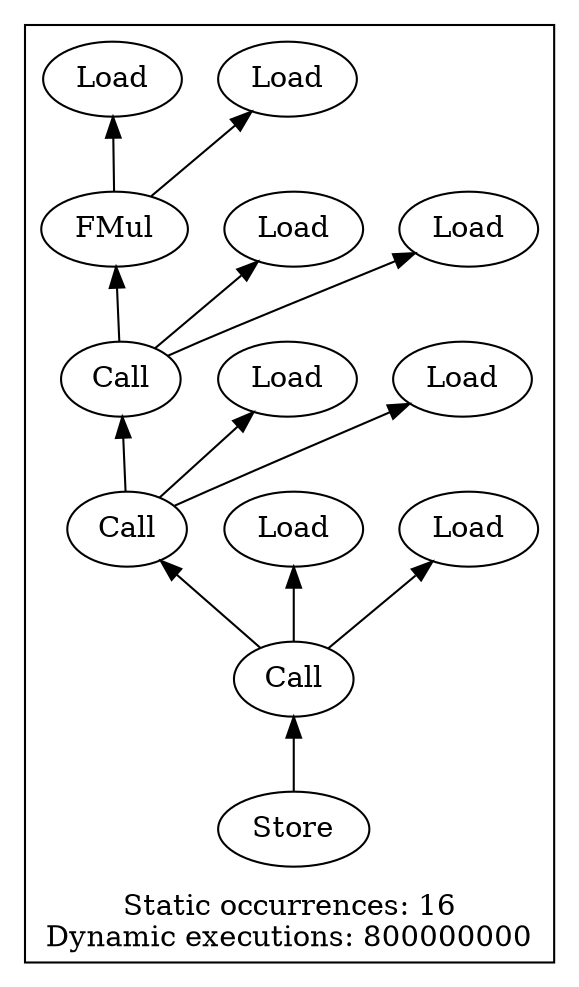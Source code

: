 strict digraph {
rankdir=BT
subgraph {
"0_17" [label="Call"]
"0_12" [label="Call"]
"0_17" -> "0_12"
"0_7" [label="Call"]
"0_12" -> "0_7"
"0_6" [label="FMul"]
"0_7" -> "0_6"
"0_16" [label="Load"]
"0_17" -> "0_16"
"0_9" [label="Load"]
"0_12" -> "0_9"
"0_11" [label="Load"]
"0_12" -> "0_11"
"0_0" [label="Load"]
"0_7" -> "0_0"
"0_1" [label="Load"]
"0_7" -> "0_1"
"0_14" [label="Load"]
"0_17" -> "0_14"
"0_3" [label="Load"]
"0_6" -> "0_3"
"0_5" [label="Load"]
"0_6" -> "0_5"
"0_126" [label="Store"]
"0_126" -> "0_17"
cluster=true
label="Static occurrences: 16\nDynamic executions: 800000000"
}
}
